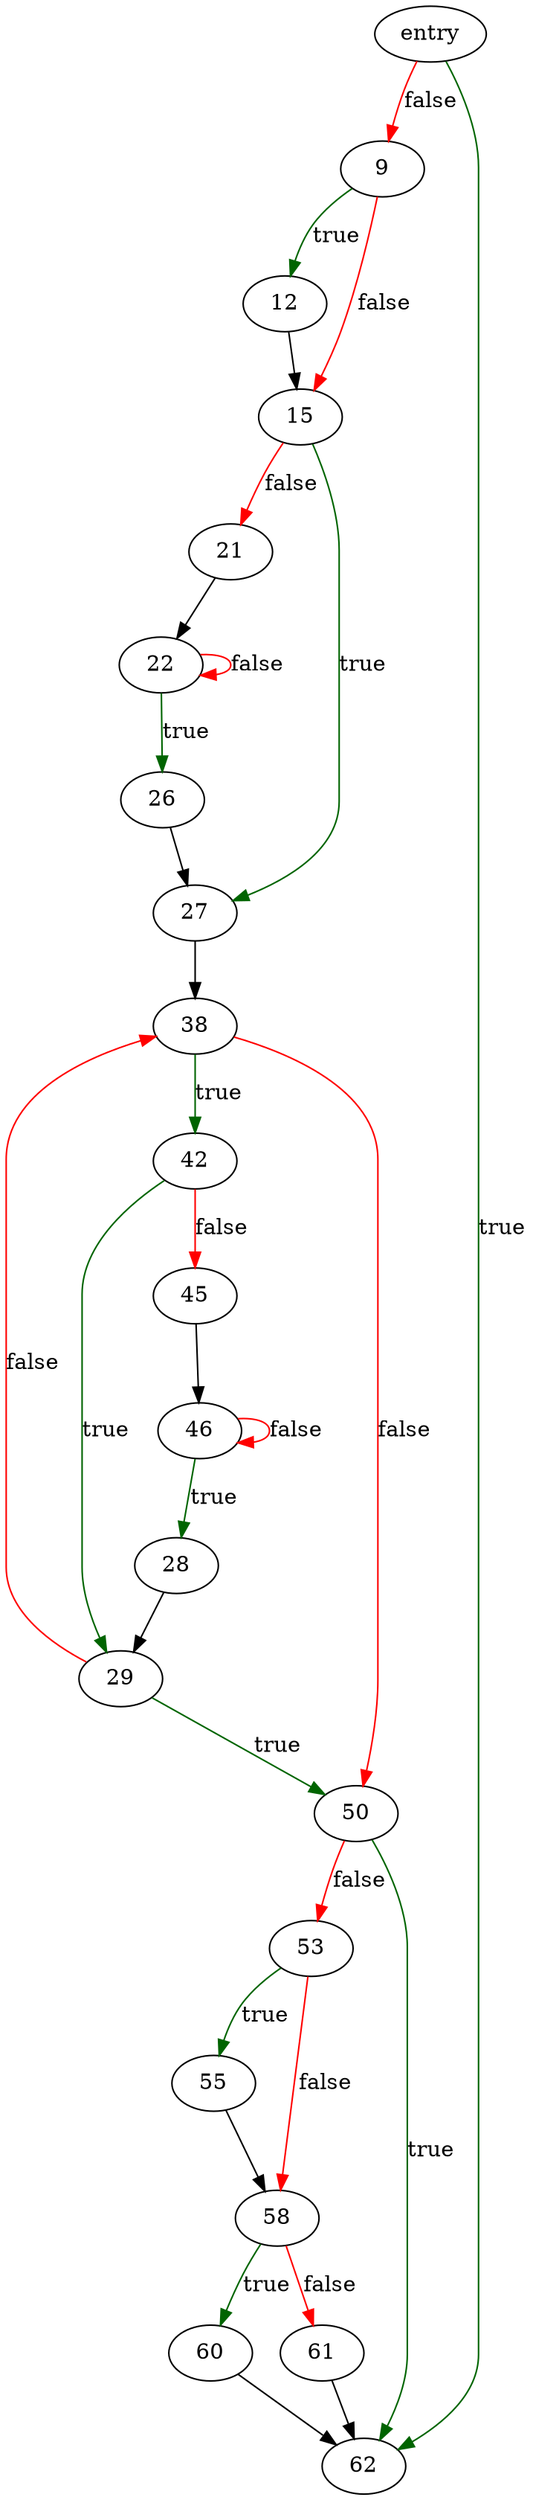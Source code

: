 digraph "mp_factor" {
	// Node definitions.
	2 [label=entry];
	9;
	12;
	15;
	21;
	22;
	26;
	27;
	28;
	29;
	38;
	42;
	45;
	46;
	50;
	53;
	55;
	58;
	60;
	61;
	62;

	// Edge definitions.
	2 -> 9 [
		color=red
		label=false
	];
	2 -> 62 [
		color=darkgreen
		label=true
	];
	9 -> 12 [
		color=darkgreen
		label=true
	];
	9 -> 15 [
		color=red
		label=false
	];
	12 -> 15;
	15 -> 21 [
		color=red
		label=false
	];
	15 -> 27 [
		color=darkgreen
		label=true
	];
	21 -> 22;
	22 -> 22 [
		color=red
		label=false
	];
	22 -> 26 [
		color=darkgreen
		label=true
	];
	26 -> 27;
	27 -> 38;
	28 -> 29;
	29 -> 38 [
		color=red
		label=false
	];
	29 -> 50 [
		color=darkgreen
		label=true
	];
	38 -> 42 [
		color=darkgreen
		label=true
	];
	38 -> 50 [
		color=red
		label=false
	];
	42 -> 29 [
		color=darkgreen
		label=true
	];
	42 -> 45 [
		color=red
		label=false
	];
	45 -> 46;
	46 -> 28 [
		color=darkgreen
		label=true
	];
	46 -> 46 [
		color=red
		label=false
	];
	50 -> 53 [
		color=red
		label=false
	];
	50 -> 62 [
		color=darkgreen
		label=true
	];
	53 -> 55 [
		color=darkgreen
		label=true
	];
	53 -> 58 [
		color=red
		label=false
	];
	55 -> 58;
	58 -> 60 [
		color=darkgreen
		label=true
	];
	58 -> 61 [
		color=red
		label=false
	];
	60 -> 62;
	61 -> 62;
}
